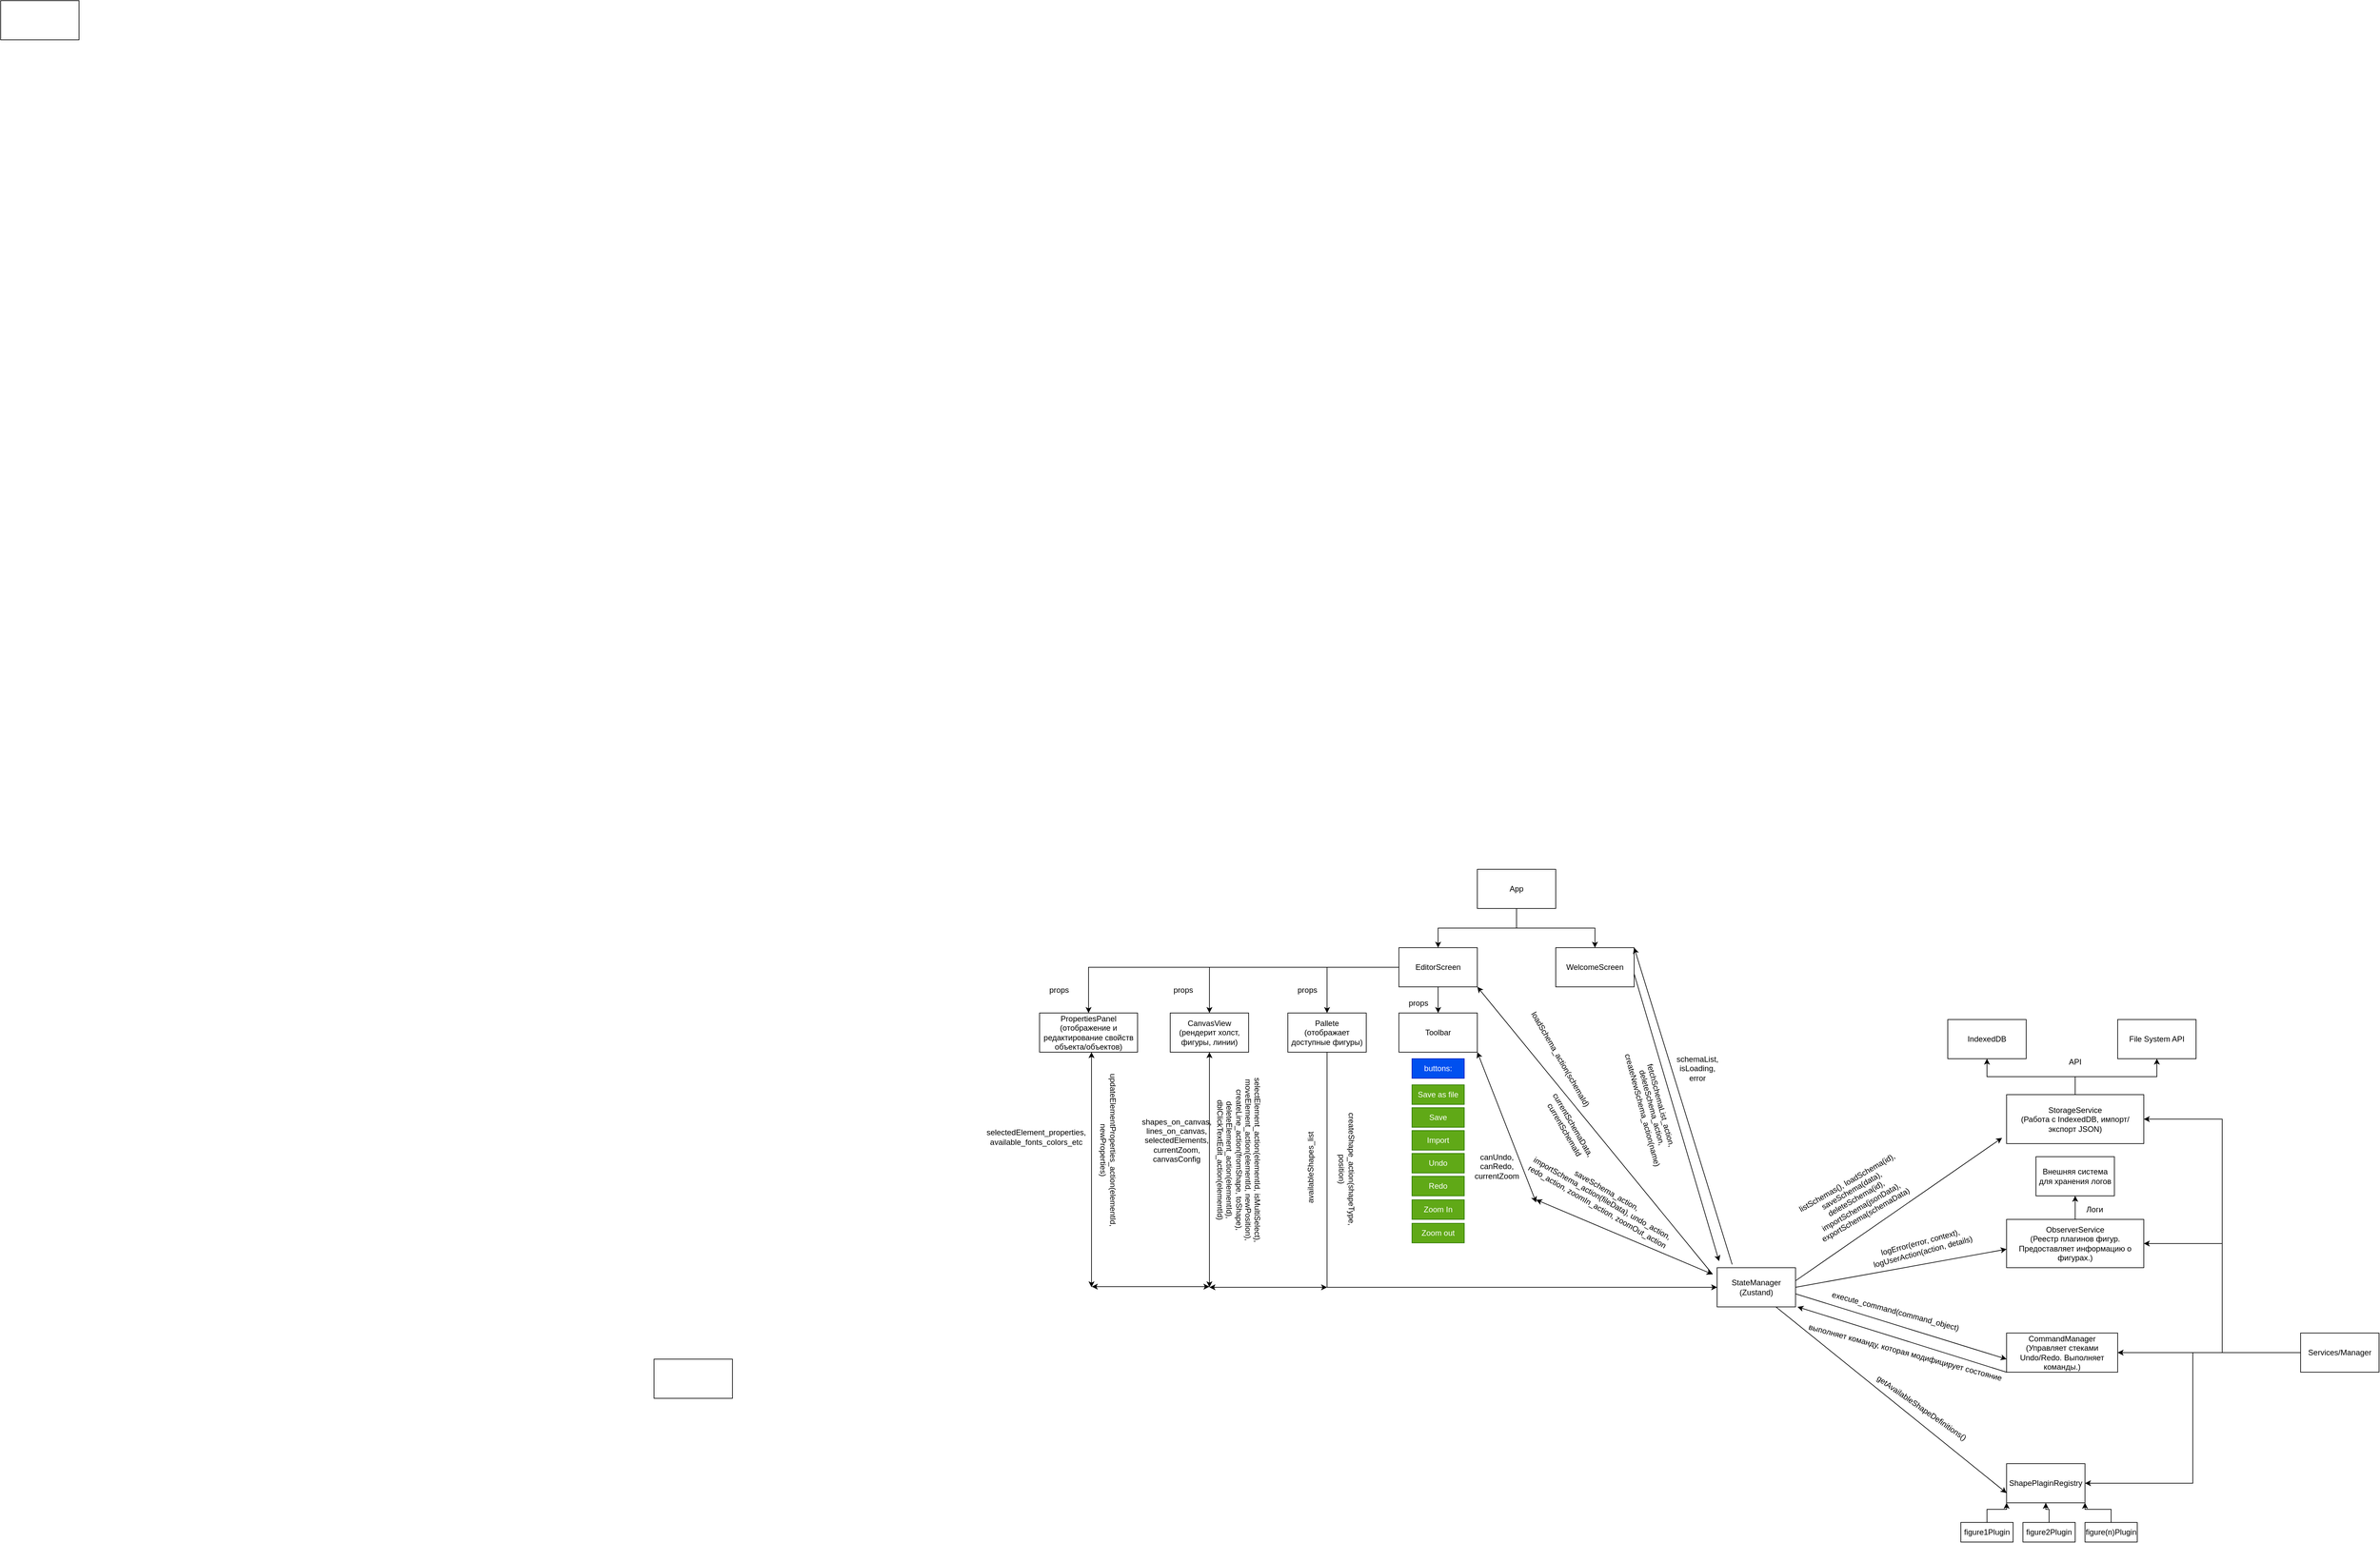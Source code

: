 <mxfile version="27.0.4">
  <diagram name="Страница — 1" id="4U2HZRlqW1ZR5GLGUhav">
    <mxGraphModel dx="4901" dy="3435" grid="1" gridSize="10" guides="1" tooltips="1" connect="1" arrows="1" fold="1" page="1" pageScale="1" pageWidth="827" pageHeight="1169" math="0" shadow="0">
      <root>
        <mxCell id="0" />
        <mxCell id="1" parent="0" />
        <mxCell id="BTwWanYokiu63mDM-xLf-2" value="" style="rounded=0;whiteSpace=wrap;html=1;" vertex="1" parent="1">
          <mxGeometry x="820" y="1190" width="120" height="60" as="geometry" />
        </mxCell>
        <mxCell id="BTwWanYokiu63mDM-xLf-3" value="" style="rounded=0;whiteSpace=wrap;html=1;" vertex="1" parent="1">
          <mxGeometry x="-180" y="-890" width="120" height="60" as="geometry" />
        </mxCell>
        <mxCell id="BTwWanYokiu63mDM-xLf-4" style="edgeStyle=orthogonalEdgeStyle;rounded=0;orthogonalLoop=1;jettySize=auto;html=1;" edge="1" parent="1" source="BTwWanYokiu63mDM-xLf-6" target="BTwWanYokiu63mDM-xLf-12">
          <mxGeometry relative="1" as="geometry" />
        </mxCell>
        <mxCell id="BTwWanYokiu63mDM-xLf-5" style="edgeStyle=orthogonalEdgeStyle;rounded=0;orthogonalLoop=1;jettySize=auto;html=1;" edge="1" parent="1" source="BTwWanYokiu63mDM-xLf-6" target="BTwWanYokiu63mDM-xLf-11">
          <mxGeometry relative="1" as="geometry" />
        </mxCell>
        <mxCell id="BTwWanYokiu63mDM-xLf-6" value="App" style="rounded=0;whiteSpace=wrap;html=1;" vertex="1" parent="1">
          <mxGeometry x="2080" y="440" width="120" height="60" as="geometry" />
        </mxCell>
        <mxCell id="BTwWanYokiu63mDM-xLf-7" style="edgeStyle=orthogonalEdgeStyle;rounded=0;orthogonalLoop=1;jettySize=auto;html=1;entryX=0.5;entryY=0;entryDx=0;entryDy=0;" edge="1" parent="1" source="BTwWanYokiu63mDM-xLf-11" target="BTwWanYokiu63mDM-xLf-13">
          <mxGeometry relative="1" as="geometry" />
        </mxCell>
        <mxCell id="BTwWanYokiu63mDM-xLf-8" style="edgeStyle=orthogonalEdgeStyle;rounded=0;orthogonalLoop=1;jettySize=auto;html=1;entryX=0.5;entryY=0;entryDx=0;entryDy=0;" edge="1" parent="1" source="BTwWanYokiu63mDM-xLf-11" target="BTwWanYokiu63mDM-xLf-16">
          <mxGeometry relative="1" as="geometry" />
        </mxCell>
        <mxCell id="BTwWanYokiu63mDM-xLf-9" style="edgeStyle=orthogonalEdgeStyle;rounded=0;orthogonalLoop=1;jettySize=auto;html=1;" edge="1" parent="1" source="BTwWanYokiu63mDM-xLf-11" target="BTwWanYokiu63mDM-xLf-15">
          <mxGeometry relative="1" as="geometry" />
        </mxCell>
        <mxCell id="BTwWanYokiu63mDM-xLf-10" style="edgeStyle=orthogonalEdgeStyle;rounded=0;orthogonalLoop=1;jettySize=auto;html=1;" edge="1" parent="1" source="BTwWanYokiu63mDM-xLf-11" target="BTwWanYokiu63mDM-xLf-14">
          <mxGeometry relative="1" as="geometry" />
        </mxCell>
        <mxCell id="BTwWanYokiu63mDM-xLf-11" value="EditorScreen" style="rounded=0;whiteSpace=wrap;html=1;" vertex="1" parent="1">
          <mxGeometry x="1960" y="560" width="120" height="60" as="geometry" />
        </mxCell>
        <mxCell id="BTwWanYokiu63mDM-xLf-12" value="WelcomeScreen" style="rounded=0;whiteSpace=wrap;html=1;" vertex="1" parent="1">
          <mxGeometry x="2200" y="560" width="120" height="60" as="geometry" />
        </mxCell>
        <mxCell id="BTwWanYokiu63mDM-xLf-13" value="Toolbar" style="rounded=0;whiteSpace=wrap;html=1;" vertex="1" parent="1">
          <mxGeometry x="1960" y="660" width="120" height="60" as="geometry" />
        </mxCell>
        <mxCell id="BTwWanYokiu63mDM-xLf-14" value="PropertiesPanel&lt;br&gt;(отображение и редактирование свойств объекта/объектов)" style="rounded=0;whiteSpace=wrap;html=1;" vertex="1" parent="1">
          <mxGeometry x="1410" y="660" width="150" height="60" as="geometry" />
        </mxCell>
        <mxCell id="BTwWanYokiu63mDM-xLf-15" value="CanvasView&lt;br&gt;(рендерит холст, фигуры, линии)" style="rounded=0;whiteSpace=wrap;html=1;" vertex="1" parent="1">
          <mxGeometry x="1610" y="660" width="120" height="60" as="geometry" />
        </mxCell>
        <mxCell id="BTwWanYokiu63mDM-xLf-16" value="Pallete&lt;br&gt;(отображает доступные фигуры)" style="rounded=0;whiteSpace=wrap;html=1;" vertex="1" parent="1">
          <mxGeometry x="1790" y="660" width="120" height="60" as="geometry" />
        </mxCell>
        <mxCell id="BTwWanYokiu63mDM-xLf-17" style="edgeStyle=orthogonalEdgeStyle;rounded=0;orthogonalLoop=1;jettySize=auto;html=1;entryX=1;entryY=0.5;entryDx=0;entryDy=0;" edge="1" parent="1" source="BTwWanYokiu63mDM-xLf-21" target="BTwWanYokiu63mDM-xLf-23">
          <mxGeometry relative="1" as="geometry" />
        </mxCell>
        <mxCell id="BTwWanYokiu63mDM-xLf-18" style="edgeStyle=orthogonalEdgeStyle;rounded=0;orthogonalLoop=1;jettySize=auto;html=1;entryX=1;entryY=0.5;entryDx=0;entryDy=0;" edge="1" parent="1" source="BTwWanYokiu63mDM-xLf-21" target="BTwWanYokiu63mDM-xLf-24">
          <mxGeometry relative="1" as="geometry" />
        </mxCell>
        <mxCell id="BTwWanYokiu63mDM-xLf-19" style="edgeStyle=orthogonalEdgeStyle;rounded=0;orthogonalLoop=1;jettySize=auto;html=1;entryX=1;entryY=0.5;entryDx=0;entryDy=0;" edge="1" parent="1" source="BTwWanYokiu63mDM-xLf-21" target="BTwWanYokiu63mDM-xLf-27">
          <mxGeometry relative="1" as="geometry" />
        </mxCell>
        <mxCell id="BTwWanYokiu63mDM-xLf-20" style="edgeStyle=orthogonalEdgeStyle;rounded=0;orthogonalLoop=1;jettySize=auto;html=1;entryX=1;entryY=0.5;entryDx=0;entryDy=0;" edge="1" parent="1" source="BTwWanYokiu63mDM-xLf-21" target="BTwWanYokiu63mDM-xLf-29">
          <mxGeometry relative="1" as="geometry" />
        </mxCell>
        <mxCell id="BTwWanYokiu63mDM-xLf-21" value="Services/Manager" style="rounded=0;whiteSpace=wrap;html=1;" vertex="1" parent="1">
          <mxGeometry x="3340" y="1150" width="120" height="60" as="geometry" />
        </mxCell>
        <mxCell id="BTwWanYokiu63mDM-xLf-22" value="StateManager (Zustand)" style="rounded=0;whiteSpace=wrap;html=1;" vertex="1" parent="1">
          <mxGeometry x="2447" y="1050" width="120" height="60" as="geometry" />
        </mxCell>
        <mxCell id="BTwWanYokiu63mDM-xLf-23" value="CommandManager&lt;div&gt;(Управляет стеками Undo/Redo. Выполняет команды.)&lt;/div&gt;" style="rounded=0;whiteSpace=wrap;html=1;" vertex="1" parent="1">
          <mxGeometry x="2890" y="1150" width="170" height="60" as="geometry" />
        </mxCell>
        <mxCell id="BTwWanYokiu63mDM-xLf-24" value="ShapePlaginRegistry" style="rounded=0;whiteSpace=wrap;html=1;" vertex="1" parent="1">
          <mxGeometry x="2890" y="1350" width="120" height="60" as="geometry" />
        </mxCell>
        <mxCell id="BTwWanYokiu63mDM-xLf-25" style="edgeStyle=orthogonalEdgeStyle;rounded=0;orthogonalLoop=1;jettySize=auto;html=1;entryX=0.5;entryY=1;entryDx=0;entryDy=0;" edge="1" parent="1" source="BTwWanYokiu63mDM-xLf-27" target="BTwWanYokiu63mDM-xLf-75">
          <mxGeometry relative="1" as="geometry" />
        </mxCell>
        <mxCell id="BTwWanYokiu63mDM-xLf-26" style="edgeStyle=orthogonalEdgeStyle;rounded=0;orthogonalLoop=1;jettySize=auto;html=1;entryX=0.5;entryY=1;entryDx=0;entryDy=0;" edge="1" parent="1" source="BTwWanYokiu63mDM-xLf-27" target="BTwWanYokiu63mDM-xLf-76">
          <mxGeometry relative="1" as="geometry" />
        </mxCell>
        <mxCell id="BTwWanYokiu63mDM-xLf-27" value="StorageService&lt;div&gt;(Работа с IndexedDB, импорт/экспорт JSON)&lt;/div&gt;" style="rounded=0;whiteSpace=wrap;html=1;" vertex="1" parent="1">
          <mxGeometry x="2890" y="785" width="210" height="75" as="geometry" />
        </mxCell>
        <mxCell id="BTwWanYokiu63mDM-xLf-28" style="edgeStyle=orthogonalEdgeStyle;rounded=0;orthogonalLoop=1;jettySize=auto;html=1;entryX=0.5;entryY=1;entryDx=0;entryDy=0;" edge="1" parent="1" source="BTwWanYokiu63mDM-xLf-29" target="BTwWanYokiu63mDM-xLf-78">
          <mxGeometry relative="1" as="geometry" />
        </mxCell>
        <mxCell id="BTwWanYokiu63mDM-xLf-29" value="ObserverService&lt;div&gt;(Реестр плагинов фигур. Предоставляет информацию о фигурах.)&lt;/div&gt;" style="rounded=0;whiteSpace=wrap;html=1;" vertex="1" parent="1">
          <mxGeometry x="2890" y="976" width="210" height="74" as="geometry" />
        </mxCell>
        <mxCell id="BTwWanYokiu63mDM-xLf-30" value="" style="endArrow=none;html=1;rounded=0;" edge="1" parent="1">
          <mxGeometry width="50" height="50" relative="1" as="geometry">
            <mxPoint x="1850" y="1080" as="sourcePoint" />
            <mxPoint x="1850" y="720" as="targetPoint" />
          </mxGeometry>
        </mxCell>
        <mxCell id="BTwWanYokiu63mDM-xLf-31" value="" style="endArrow=classic;html=1;rounded=0;entryX=0;entryY=0.5;entryDx=0;entryDy=0;" edge="1" parent="1" target="BTwWanYokiu63mDM-xLf-22">
          <mxGeometry width="50" height="50" relative="1" as="geometry">
            <mxPoint x="1850" y="1080" as="sourcePoint" />
            <mxPoint x="2260" y="1080" as="targetPoint" />
          </mxGeometry>
        </mxCell>
        <mxCell id="BTwWanYokiu63mDM-xLf-32" value="" style="endArrow=classic;startArrow=classic;html=1;rounded=0;" edge="1" parent="1">
          <mxGeometry width="50" height="50" relative="1" as="geometry">
            <mxPoint x="1670" y="1080" as="sourcePoint" />
            <mxPoint x="1670" y="720" as="targetPoint" />
          </mxGeometry>
        </mxCell>
        <mxCell id="BTwWanYokiu63mDM-xLf-33" value="" style="endArrow=classic;startArrow=classic;html=1;rounded=0;" edge="1" parent="1">
          <mxGeometry width="50" height="50" relative="1" as="geometry">
            <mxPoint x="1670" y="1080" as="sourcePoint" />
            <mxPoint x="1850" y="1080" as="targetPoint" />
          </mxGeometry>
        </mxCell>
        <mxCell id="BTwWanYokiu63mDM-xLf-34" value="" style="endArrow=classic;startArrow=classic;html=1;rounded=0;" edge="1" parent="1">
          <mxGeometry width="50" height="50" relative="1" as="geometry">
            <mxPoint x="1489.5" y="1080" as="sourcePoint" />
            <mxPoint x="1489.5" y="720" as="targetPoint" />
          </mxGeometry>
        </mxCell>
        <mxCell id="BTwWanYokiu63mDM-xLf-35" value="" style="endArrow=classic;startArrow=classic;html=1;rounded=0;" edge="1" parent="1">
          <mxGeometry width="50" height="50" relative="1" as="geometry">
            <mxPoint x="1490" y="1079" as="sourcePoint" />
            <mxPoint x="1670" y="1079" as="targetPoint" />
          </mxGeometry>
        </mxCell>
        <mxCell id="BTwWanYokiu63mDM-xLf-36" value="" style="endArrow=classic;html=1;rounded=0;" edge="1" parent="1">
          <mxGeometry width="50" height="50" relative="1" as="geometry">
            <mxPoint x="2320" y="600" as="sourcePoint" />
            <mxPoint x="2450" y="1040" as="targetPoint" />
          </mxGeometry>
        </mxCell>
        <mxCell id="BTwWanYokiu63mDM-xLf-37" value="" style="endArrow=classic;html=1;rounded=0;entryX=1;entryY=0;entryDx=0;entryDy=0;" edge="1" parent="1" target="BTwWanYokiu63mDM-xLf-12">
          <mxGeometry width="50" height="50" relative="1" as="geometry">
            <mxPoint x="2470" y="1045" as="sourcePoint" />
            <mxPoint x="2520" y="995" as="targetPoint" />
          </mxGeometry>
        </mxCell>
        <mxCell id="BTwWanYokiu63mDM-xLf-38" value="fetchSchemaList_action, deleteSchema_action, createNewSchema_action(name)" style="text;html=1;align=center;verticalAlign=middle;whiteSpace=wrap;rounded=0;rotation=75;" vertex="1" parent="1">
          <mxGeometry x="2247" y="780" width="200" height="50" as="geometry" />
        </mxCell>
        <mxCell id="BTwWanYokiu63mDM-xLf-39" value="schemaList, isLoading, error" style="text;html=1;align=center;verticalAlign=middle;whiteSpace=wrap;rounded=0;" vertex="1" parent="1">
          <mxGeometry x="2387" y="730" width="60" height="30" as="geometry" />
        </mxCell>
        <mxCell id="BTwWanYokiu63mDM-xLf-40" value="" style="endArrow=classic;html=1;rounded=0;entryX=1;entryY=1;entryDx=0;entryDy=0;" edge="1" parent="1" target="BTwWanYokiu63mDM-xLf-11">
          <mxGeometry width="50" height="50" relative="1" as="geometry">
            <mxPoint x="2440" y="1060" as="sourcePoint" />
            <mxPoint x="2230" y="880" as="targetPoint" />
          </mxGeometry>
        </mxCell>
        <mxCell id="BTwWanYokiu63mDM-xLf-41" value="currentSchemaData, currentSchemaId" style="text;html=1;align=center;verticalAlign=middle;whiteSpace=wrap;rounded=0;rotation=60;" vertex="1" parent="1">
          <mxGeometry x="2190" y="820" width="60" height="30" as="geometry" />
        </mxCell>
        <mxCell id="BTwWanYokiu63mDM-xLf-42" value="loadSchema_action(schemaId)" style="text;html=1;align=center;verticalAlign=middle;whiteSpace=wrap;rounded=0;rotation=60;" vertex="1" parent="1">
          <mxGeometry x="2177" y="716" width="60" height="30" as="geometry" />
        </mxCell>
        <mxCell id="BTwWanYokiu63mDM-xLf-43" value="props" style="text;html=1;align=center;verticalAlign=middle;whiteSpace=wrap;rounded=0;" vertex="1" parent="1">
          <mxGeometry x="1960" y="630" width="60" height="30" as="geometry" />
        </mxCell>
        <mxCell id="BTwWanYokiu63mDM-xLf-44" value="props" style="text;html=1;align=center;verticalAlign=middle;whiteSpace=wrap;rounded=0;" vertex="1" parent="1">
          <mxGeometry x="1790" y="610" width="60" height="30" as="geometry" />
        </mxCell>
        <mxCell id="BTwWanYokiu63mDM-xLf-45" value="props" style="text;html=1;align=center;verticalAlign=middle;whiteSpace=wrap;rounded=0;" vertex="1" parent="1">
          <mxGeometry x="1410" y="610" width="60" height="30" as="geometry" />
        </mxCell>
        <mxCell id="BTwWanYokiu63mDM-xLf-46" value="props" style="text;html=1;align=center;verticalAlign=middle;whiteSpace=wrap;rounded=0;" vertex="1" parent="1">
          <mxGeometry x="1600" y="610" width="60" height="30" as="geometry" />
        </mxCell>
        <mxCell id="BTwWanYokiu63mDM-xLf-47" value="buttons:" style="rounded=0;whiteSpace=wrap;html=1;fillColor=#0050ef;fontColor=#ffffff;strokeColor=#001DBC;" vertex="1" parent="1">
          <mxGeometry x="1980" y="730" width="80" height="30" as="geometry" />
        </mxCell>
        <mxCell id="BTwWanYokiu63mDM-xLf-48" value="Save as file" style="rounded=0;whiteSpace=wrap;html=1;fillColor=#60a917;fontColor=#ffffff;strokeColor=#2D7600;" vertex="1" parent="1">
          <mxGeometry x="1980" y="770" width="80" height="30" as="geometry" />
        </mxCell>
        <mxCell id="BTwWanYokiu63mDM-xLf-49" value="Save" style="rounded=0;whiteSpace=wrap;html=1;fillColor=#60a917;fontColor=#ffffff;strokeColor=#2D7600;" vertex="1" parent="1">
          <mxGeometry x="1980" y="805" width="80" height="30" as="geometry" />
        </mxCell>
        <mxCell id="BTwWanYokiu63mDM-xLf-50" value="Import" style="rounded=0;whiteSpace=wrap;html=1;fillColor=#60a917;fontColor=#ffffff;strokeColor=#2D7600;" vertex="1" parent="1">
          <mxGeometry x="1980" y="840" width="80" height="30" as="geometry" />
        </mxCell>
        <mxCell id="BTwWanYokiu63mDM-xLf-51" value="Undo" style="rounded=0;whiteSpace=wrap;html=1;fillColor=#60a917;fontColor=#ffffff;strokeColor=#2D7600;" vertex="1" parent="1">
          <mxGeometry x="1980" y="875" width="80" height="30" as="geometry" />
        </mxCell>
        <mxCell id="BTwWanYokiu63mDM-xLf-52" value="Redo" style="rounded=0;whiteSpace=wrap;html=1;fillColor=#60a917;fontColor=#ffffff;strokeColor=#2D7600;" vertex="1" parent="1">
          <mxGeometry x="1980" y="910" width="80" height="30" as="geometry" />
        </mxCell>
        <mxCell id="BTwWanYokiu63mDM-xLf-53" value="Zoom In" style="rounded=0;whiteSpace=wrap;html=1;fillColor=#60a917;fontColor=#ffffff;strokeColor=#2D7600;" vertex="1" parent="1">
          <mxGeometry x="1980" y="946" width="80" height="30" as="geometry" />
        </mxCell>
        <mxCell id="BTwWanYokiu63mDM-xLf-54" value="Zoom out" style="rounded=0;whiteSpace=wrap;html=1;fillColor=#60a917;fontColor=#ffffff;strokeColor=#2D7600;" vertex="1" parent="1">
          <mxGeometry x="1980" y="982" width="80" height="30" as="geometry" />
        </mxCell>
        <mxCell id="BTwWanYokiu63mDM-xLf-55" value="" style="endArrow=classic;startArrow=classic;html=1;rounded=0;entryX=1;entryY=1;entryDx=0;entryDy=0;" edge="1" parent="1" target="BTwWanYokiu63mDM-xLf-13">
          <mxGeometry width="50" height="50" relative="1" as="geometry">
            <mxPoint x="2170" y="950" as="sourcePoint" />
            <mxPoint x="2180" y="800" as="targetPoint" />
          </mxGeometry>
        </mxCell>
        <mxCell id="BTwWanYokiu63mDM-xLf-56" value="" style="endArrow=classic;startArrow=classic;html=1;rounded=0;" edge="1" parent="1">
          <mxGeometry width="50" height="50" relative="1" as="geometry">
            <mxPoint x="2170" y="946" as="sourcePoint" />
            <mxPoint x="2440" y="1060" as="targetPoint" />
          </mxGeometry>
        </mxCell>
        <mxCell id="BTwWanYokiu63mDM-xLf-57" value="canUndo, canRedo, currentZoom" style="text;html=1;align=center;verticalAlign=middle;whiteSpace=wrap;rounded=0;" vertex="1" parent="1">
          <mxGeometry x="2080" y="880" width="60" height="30" as="geometry" />
        </mxCell>
        <mxCell id="BTwWanYokiu63mDM-xLf-58" value="saveSchema_action, importSchema_action(fileData), undo_action, redo_action, zoomIn_action, zoomOut_action" style="text;html=1;align=center;verticalAlign=middle;whiteSpace=wrap;rounded=0;rotation=30;" vertex="1" parent="1">
          <mxGeometry x="2140" y="912" width="262" height="64" as="geometry" />
        </mxCell>
        <mxCell id="BTwWanYokiu63mDM-xLf-59" value="availableShapes_list" style="text;whiteSpace=wrap;rotation=-90;" vertex="1" parent="1">
          <mxGeometry x="1770" y="884" width="110" height="28" as="geometry" />
        </mxCell>
        <mxCell id="BTwWanYokiu63mDM-xLf-60" value="createShape_action(shapeType, position)" style="text;html=1;align=center;verticalAlign=middle;whiteSpace=wrap;rounded=0;rotation=90;" vertex="1" parent="1">
          <mxGeometry x="1850" y="884" width="60" height="30" as="geometry" />
        </mxCell>
        <mxCell id="BTwWanYokiu63mDM-xLf-61" value="shapes_on_canvas, lines_on_canvas, selectedElements, currentZoom, canvasConfig" style="text;html=1;align=center;verticalAlign=middle;whiteSpace=wrap;rounded=0;" vertex="1" parent="1">
          <mxGeometry x="1590" y="840" width="60" height="30" as="geometry" />
        </mxCell>
        <mxCell id="BTwWanYokiu63mDM-xLf-62" value="selectElement_action(elementId, isMultiSelect), moveElement_action(elementId, newPosition), createLine_action(fromShape, toShape), deleteElement_action(elementId), dblClickTextEdit_action(elementId)" style="text;html=1;align=center;verticalAlign=middle;whiteSpace=wrap;rounded=0;rotation=90;" vertex="1" parent="1">
          <mxGeometry x="1560" y="840" width="310" height="90" as="geometry" />
        </mxCell>
        <mxCell id="BTwWanYokiu63mDM-xLf-63" value="selectedElement_properties, available_fonts_colors_etc" style="text;html=1;align=center;verticalAlign=middle;whiteSpace=wrap;rounded=0;" vertex="1" parent="1">
          <mxGeometry x="1320" y="820" width="170" height="60" as="geometry" />
        </mxCell>
        <mxCell id="BTwWanYokiu63mDM-xLf-64" value="updateElementProperties_action(elementId, newProperties)" style="text;html=1;align=center;verticalAlign=middle;whiteSpace=wrap;rounded=0;rotation=90;" vertex="1" parent="1">
          <mxGeometry x="1390" y="820" width="250" height="100" as="geometry" />
        </mxCell>
        <mxCell id="BTwWanYokiu63mDM-xLf-65" value="" style="endArrow=classic;html=1;rounded=0;entryX=0;entryY=1;entryDx=0;entryDy=0;" edge="1" parent="1">
          <mxGeometry width="50" height="50" relative="1" as="geometry">
            <mxPoint x="2567" y="1090" as="sourcePoint" />
            <mxPoint x="2890" y="1190" as="targetPoint" />
          </mxGeometry>
        </mxCell>
        <mxCell id="BTwWanYokiu63mDM-xLf-66" value="execute_command(command_object)" style="text;html=1;align=center;verticalAlign=middle;whiteSpace=wrap;rounded=0;rotation=15;" vertex="1" parent="1">
          <mxGeometry x="2690" y="1102" width="60" height="30" as="geometry" />
        </mxCell>
        <mxCell id="BTwWanYokiu63mDM-xLf-67" value="" style="endArrow=classic;html=1;rounded=0;exitX=0;exitY=1;exitDx=0;exitDy=0;" edge="1" parent="1" source="BTwWanYokiu63mDM-xLf-23">
          <mxGeometry width="50" height="50" relative="1" as="geometry">
            <mxPoint x="2700" y="1250" as="sourcePoint" />
            <mxPoint x="2570" y="1110" as="targetPoint" />
          </mxGeometry>
        </mxCell>
        <mxCell id="BTwWanYokiu63mDM-xLf-68" value="выполняет команду, которая модифицирует состояние" style="text;html=1;align=center;verticalAlign=middle;whiteSpace=wrap;rounded=0;rotation=15;" vertex="1" parent="1">
          <mxGeometry x="2570" y="1160" width="330" height="40" as="geometry" />
        </mxCell>
        <mxCell id="BTwWanYokiu63mDM-xLf-69" value="" style="endArrow=classic;html=1;rounded=0;entryX=0;entryY=0.75;entryDx=0;entryDy=0;exitX=0.75;exitY=1;exitDx=0;exitDy=0;" edge="1" parent="1" source="BTwWanYokiu63mDM-xLf-22" target="BTwWanYokiu63mDM-xLf-24">
          <mxGeometry width="50" height="50" relative="1" as="geometry">
            <mxPoint x="2510" y="1310" as="sourcePoint" />
            <mxPoint x="2560" y="1260" as="targetPoint" />
          </mxGeometry>
        </mxCell>
        <mxCell id="BTwWanYokiu63mDM-xLf-70" value="getAvailableShapeDefinitions()" style="text;html=1;align=center;verticalAlign=middle;whiteSpace=wrap;rounded=0;rotation=35;" vertex="1" parent="1">
          <mxGeometry x="2730" y="1250" width="60" height="30" as="geometry" />
        </mxCell>
        <mxCell id="BTwWanYokiu63mDM-xLf-71" value="" style="endArrow=classic;html=1;rounded=0;entryX=-0.033;entryY=0.883;entryDx=0;entryDy=0;entryPerimeter=0;" edge="1" parent="1" target="BTwWanYokiu63mDM-xLf-27">
          <mxGeometry width="50" height="50" relative="1" as="geometry">
            <mxPoint x="2567" y="1070" as="sourcePoint" />
            <mxPoint x="2617" y="1020" as="targetPoint" />
          </mxGeometry>
        </mxCell>
        <mxCell id="BTwWanYokiu63mDM-xLf-72" value="listSchemas(), loadSchema(id), saveSchema(data), deleteSchema(id), importSchema(jsonData), exportSchema(schemaData)" style="text;html=1;align=center;verticalAlign=middle;whiteSpace=wrap;rounded=0;rotation=-30;" vertex="1" parent="1">
          <mxGeometry x="2570" y="929" width="180" height="30" as="geometry" />
        </mxCell>
        <mxCell id="BTwWanYokiu63mDM-xLf-73" value="" style="endArrow=classic;html=1;rounded=0;entryX=0;entryY=0.617;entryDx=0;entryDy=0;entryPerimeter=0;" edge="1" parent="1" target="BTwWanYokiu63mDM-xLf-29">
          <mxGeometry width="50" height="50" relative="1" as="geometry">
            <mxPoint x="2567" y="1080" as="sourcePoint" />
            <mxPoint x="2617" y="1030" as="targetPoint" />
          </mxGeometry>
        </mxCell>
        <mxCell id="BTwWanYokiu63mDM-xLf-74" value="logError(error, context), logUserAction(action, details)" style="text;html=1;align=center;verticalAlign=middle;whiteSpace=wrap;rounded=0;rotation=-15;" vertex="1" parent="1">
          <mxGeometry x="2665" y="1001" width="190" height="34" as="geometry" />
        </mxCell>
        <mxCell id="BTwWanYokiu63mDM-xLf-75" value="IndexedDB" style="rounded=0;whiteSpace=wrap;html=1;" vertex="1" parent="1">
          <mxGeometry x="2800" y="670" width="120" height="60" as="geometry" />
        </mxCell>
        <mxCell id="BTwWanYokiu63mDM-xLf-76" value="File System API" style="rounded=0;whiteSpace=wrap;html=1;" vertex="1" parent="1">
          <mxGeometry x="3060" y="670" width="120" height="60" as="geometry" />
        </mxCell>
        <mxCell id="BTwWanYokiu63mDM-xLf-77" value="API" style="text;html=1;align=center;verticalAlign=middle;whiteSpace=wrap;rounded=0;" vertex="1" parent="1">
          <mxGeometry x="2965" y="720" width="60" height="30" as="geometry" />
        </mxCell>
        <mxCell id="BTwWanYokiu63mDM-xLf-78" value="Внешняя система для хранения логов" style="rounded=0;whiteSpace=wrap;html=1;" vertex="1" parent="1">
          <mxGeometry x="2935" y="880" width="120" height="60" as="geometry" />
        </mxCell>
        <mxCell id="BTwWanYokiu63mDM-xLf-79" value="Логи" style="text;html=1;align=center;verticalAlign=middle;whiteSpace=wrap;rounded=0;" vertex="1" parent="1">
          <mxGeometry x="2995" y="946" width="60" height="30" as="geometry" />
        </mxCell>
        <mxCell id="BTwWanYokiu63mDM-xLf-80" style="edgeStyle=orthogonalEdgeStyle;rounded=0;orthogonalLoop=1;jettySize=auto;html=1;entryX=0;entryY=1;entryDx=0;entryDy=0;" edge="1" parent="1" source="BTwWanYokiu63mDM-xLf-81" target="BTwWanYokiu63mDM-xLf-24">
          <mxGeometry relative="1" as="geometry" />
        </mxCell>
        <mxCell id="BTwWanYokiu63mDM-xLf-81" value="figure1Plugin" style="rounded=0;whiteSpace=wrap;html=1;" vertex="1" parent="1">
          <mxGeometry x="2820" y="1440" width="80" height="30" as="geometry" />
        </mxCell>
        <mxCell id="BTwWanYokiu63mDM-xLf-82" style="edgeStyle=orthogonalEdgeStyle;rounded=0;orthogonalLoop=1;jettySize=auto;html=1;entryX=0.5;entryY=1;entryDx=0;entryDy=0;" edge="1" parent="1" source="BTwWanYokiu63mDM-xLf-83" target="BTwWanYokiu63mDM-xLf-24">
          <mxGeometry relative="1" as="geometry" />
        </mxCell>
        <mxCell id="BTwWanYokiu63mDM-xLf-83" value="figure2Plugin" style="rounded=0;whiteSpace=wrap;html=1;" vertex="1" parent="1">
          <mxGeometry x="2915" y="1440" width="80" height="30" as="geometry" />
        </mxCell>
        <mxCell id="BTwWanYokiu63mDM-xLf-84" style="edgeStyle=orthogonalEdgeStyle;rounded=0;orthogonalLoop=1;jettySize=auto;html=1;entryX=1;entryY=1;entryDx=0;entryDy=0;" edge="1" parent="1" source="BTwWanYokiu63mDM-xLf-85" target="BTwWanYokiu63mDM-xLf-24">
          <mxGeometry relative="1" as="geometry" />
        </mxCell>
        <mxCell id="BTwWanYokiu63mDM-xLf-85" value="figure(n)Plugin" style="rounded=0;whiteSpace=wrap;html=1;" vertex="1" parent="1">
          <mxGeometry x="3010" y="1440" width="80" height="30" as="geometry" />
        </mxCell>
      </root>
    </mxGraphModel>
  </diagram>
</mxfile>
